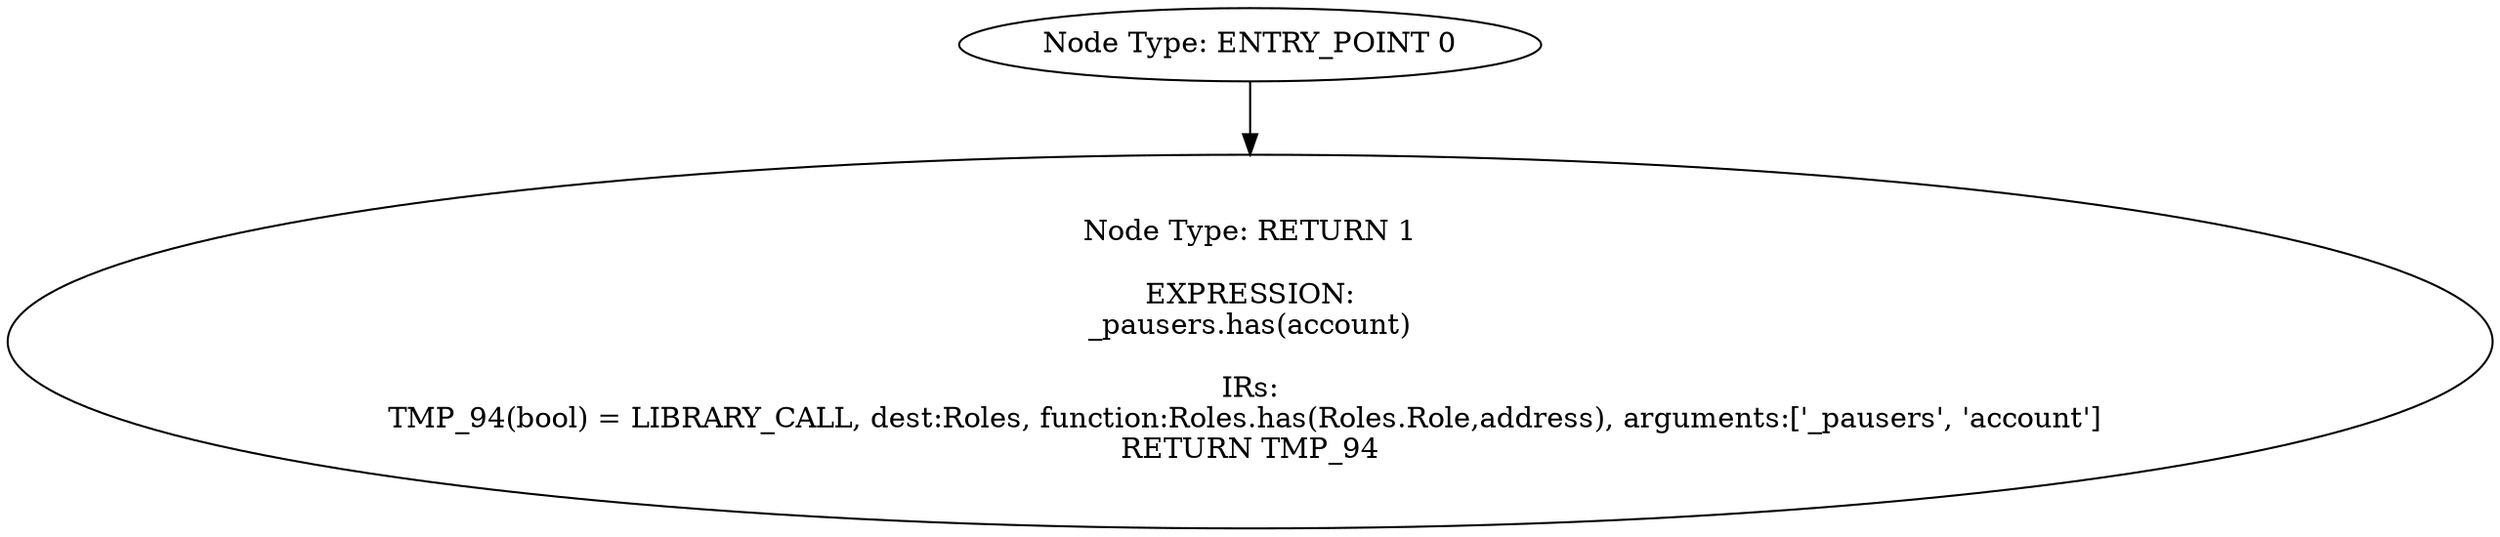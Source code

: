 digraph{
0[label="Node Type: ENTRY_POINT 0
"];
0->1;
1[label="Node Type: RETURN 1

EXPRESSION:
_pausers.has(account)

IRs:
TMP_94(bool) = LIBRARY_CALL, dest:Roles, function:Roles.has(Roles.Role,address), arguments:['_pausers', 'account'] 
RETURN TMP_94"];
}
